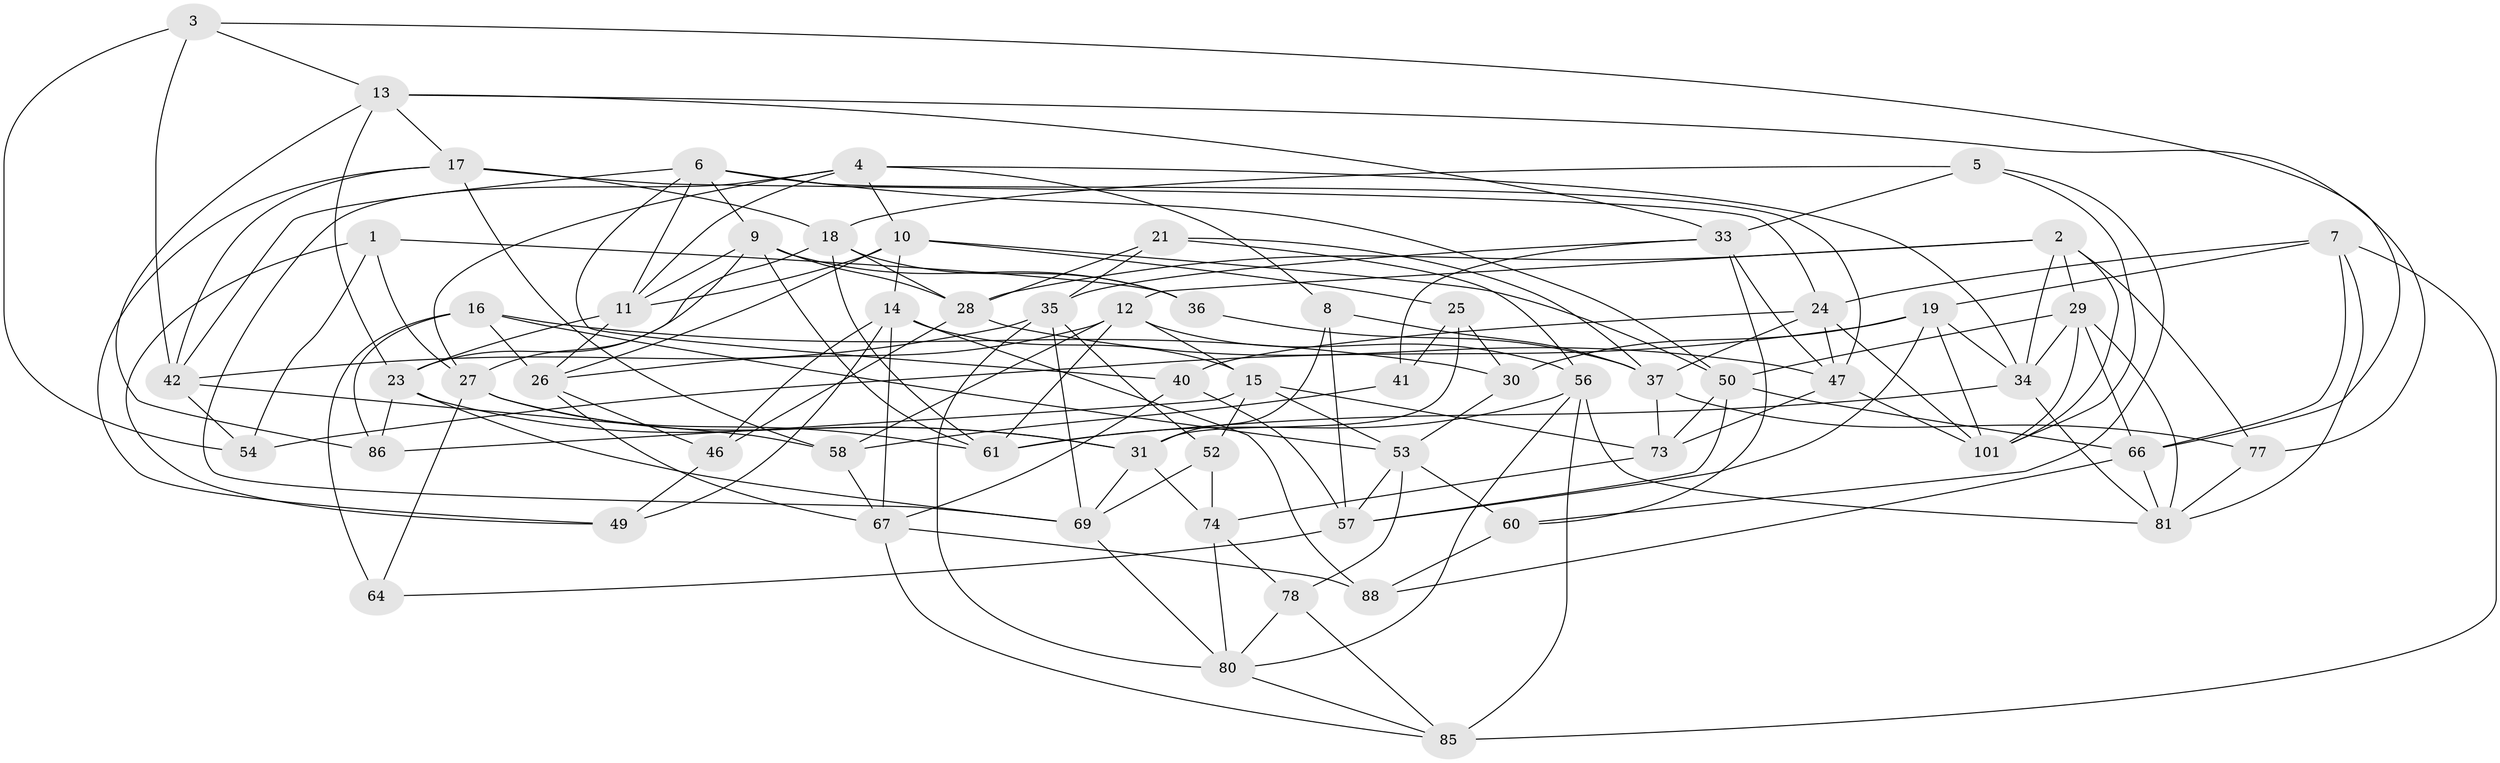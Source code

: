 // original degree distribution, {4: 1.0}
// Generated by graph-tools (version 1.1) at 2025/11/02/27/25 16:11:43]
// undirected, 63 vertices, 165 edges
graph export_dot {
graph [start="1"]
  node [color=gray90,style=filled];
  1;
  2 [super="+32"];
  3;
  4 [super="+45"];
  5;
  6 [super="+90"];
  7 [super="+71"];
  8;
  9 [super="+83"];
  10 [super="+20"];
  11 [super="+104"];
  12 [super="+97"];
  13 [super="+96"];
  14 [super="+22"];
  15 [super="+48"];
  16 [super="+105"];
  17 [super="+91"];
  18 [super="+99"];
  19 [super="+55"];
  21;
  23 [super="+79"];
  24 [super="+51"];
  25;
  26 [super="+44"];
  27 [super="+84"];
  28 [super="+38"];
  29 [super="+70"];
  30;
  31 [super="+39"];
  33 [super="+65"];
  34 [super="+106"];
  35 [super="+43"];
  36;
  37 [super="+59"];
  40;
  41;
  42 [super="+100"];
  46;
  47 [super="+63"];
  49;
  50 [super="+68"];
  52;
  53 [super="+89"];
  54;
  56 [super="+92"];
  57 [super="+76"];
  58 [super="+62"];
  60;
  61 [super="+95"];
  64;
  66 [super="+72"];
  67 [super="+93"];
  69 [super="+94"];
  73 [super="+102"];
  74 [super="+75"];
  77;
  78;
  80 [super="+82"];
  81 [super="+98"];
  85 [super="+87"];
  86;
  88;
  101 [super="+103"];
  1 -- 49;
  1 -- 36;
  1 -- 54;
  1 -- 27;
  2 -- 29;
  2 -- 101;
  2 -- 77;
  2 -- 12;
  2 -- 34;
  2 -- 28;
  3 -- 42;
  3 -- 54;
  3 -- 66;
  3 -- 13;
  4 -- 11;
  4 -- 27;
  4 -- 69;
  4 -- 8;
  4 -- 34;
  4 -- 10;
  5 -- 60;
  5 -- 33;
  5 -- 18;
  5 -- 101;
  6 -- 47;
  6 -- 50;
  6 -- 11;
  6 -- 40;
  6 -- 42;
  6 -- 9;
  7 -- 81;
  7 -- 66;
  7 -- 24;
  7 -- 85 [weight=2];
  7 -- 19;
  8 -- 57;
  8 -- 37;
  8 -- 31;
  9 -- 11;
  9 -- 61;
  9 -- 36;
  9 -- 28;
  9 -- 27;
  10 -- 11;
  10 -- 25;
  10 -- 14;
  10 -- 26;
  10 -- 50;
  11 -- 26;
  11 -- 23;
  12 -- 26;
  12 -- 61;
  12 -- 56;
  12 -- 58;
  12 -- 15;
  13 -- 17;
  13 -- 33;
  13 -- 77;
  13 -- 86;
  13 -- 23;
  14 -- 49;
  14 -- 15;
  14 -- 46;
  14 -- 88;
  14 -- 67;
  15 -- 52;
  15 -- 86;
  15 -- 73;
  15 -- 53;
  16 -- 86;
  16 -- 64 [weight=2];
  16 -- 26;
  16 -- 53;
  16 -- 30;
  17 -- 18;
  17 -- 42;
  17 -- 24;
  17 -- 49;
  17 -- 58;
  18 -- 28;
  18 -- 61;
  18 -- 36;
  18 -- 23;
  19 -- 30;
  19 -- 34;
  19 -- 57;
  19 -- 54;
  19 -- 101;
  21 -- 56;
  21 -- 28;
  21 -- 37;
  21 -- 35;
  23 -- 69;
  23 -- 31;
  23 -- 86;
  24 -- 101;
  24 -- 40;
  24 -- 37;
  24 -- 47;
  25 -- 30;
  25 -- 31;
  25 -- 41;
  26 -- 67;
  26 -- 46;
  27 -- 61;
  27 -- 64;
  27 -- 31;
  28 -- 46;
  28 -- 47;
  29 -- 34;
  29 -- 101;
  29 -- 81;
  29 -- 50;
  29 -- 66;
  30 -- 53;
  31 -- 74;
  31 -- 69;
  33 -- 35;
  33 -- 41;
  33 -- 60;
  33 -- 47;
  34 -- 81;
  34 -- 61;
  35 -- 42;
  35 -- 52;
  35 -- 69;
  35 -- 80;
  36 -- 37;
  37 -- 73;
  37 -- 77;
  40 -- 57;
  40 -- 67;
  41 -- 58 [weight=2];
  42 -- 58;
  42 -- 54;
  46 -- 49;
  47 -- 101;
  47 -- 73;
  50 -- 57;
  50 -- 73;
  50 -- 66;
  52 -- 74;
  52 -- 69;
  53 -- 78;
  53 -- 57;
  53 -- 60;
  56 -- 61;
  56 -- 85;
  56 -- 81;
  56 -- 80;
  57 -- 64;
  58 -- 67;
  60 -- 88;
  66 -- 88;
  66 -- 81;
  67 -- 88;
  67 -- 85;
  69 -- 80;
  73 -- 74 [weight=2];
  74 -- 80;
  74 -- 78;
  77 -- 81;
  78 -- 85;
  78 -- 80;
  80 -- 85;
}
